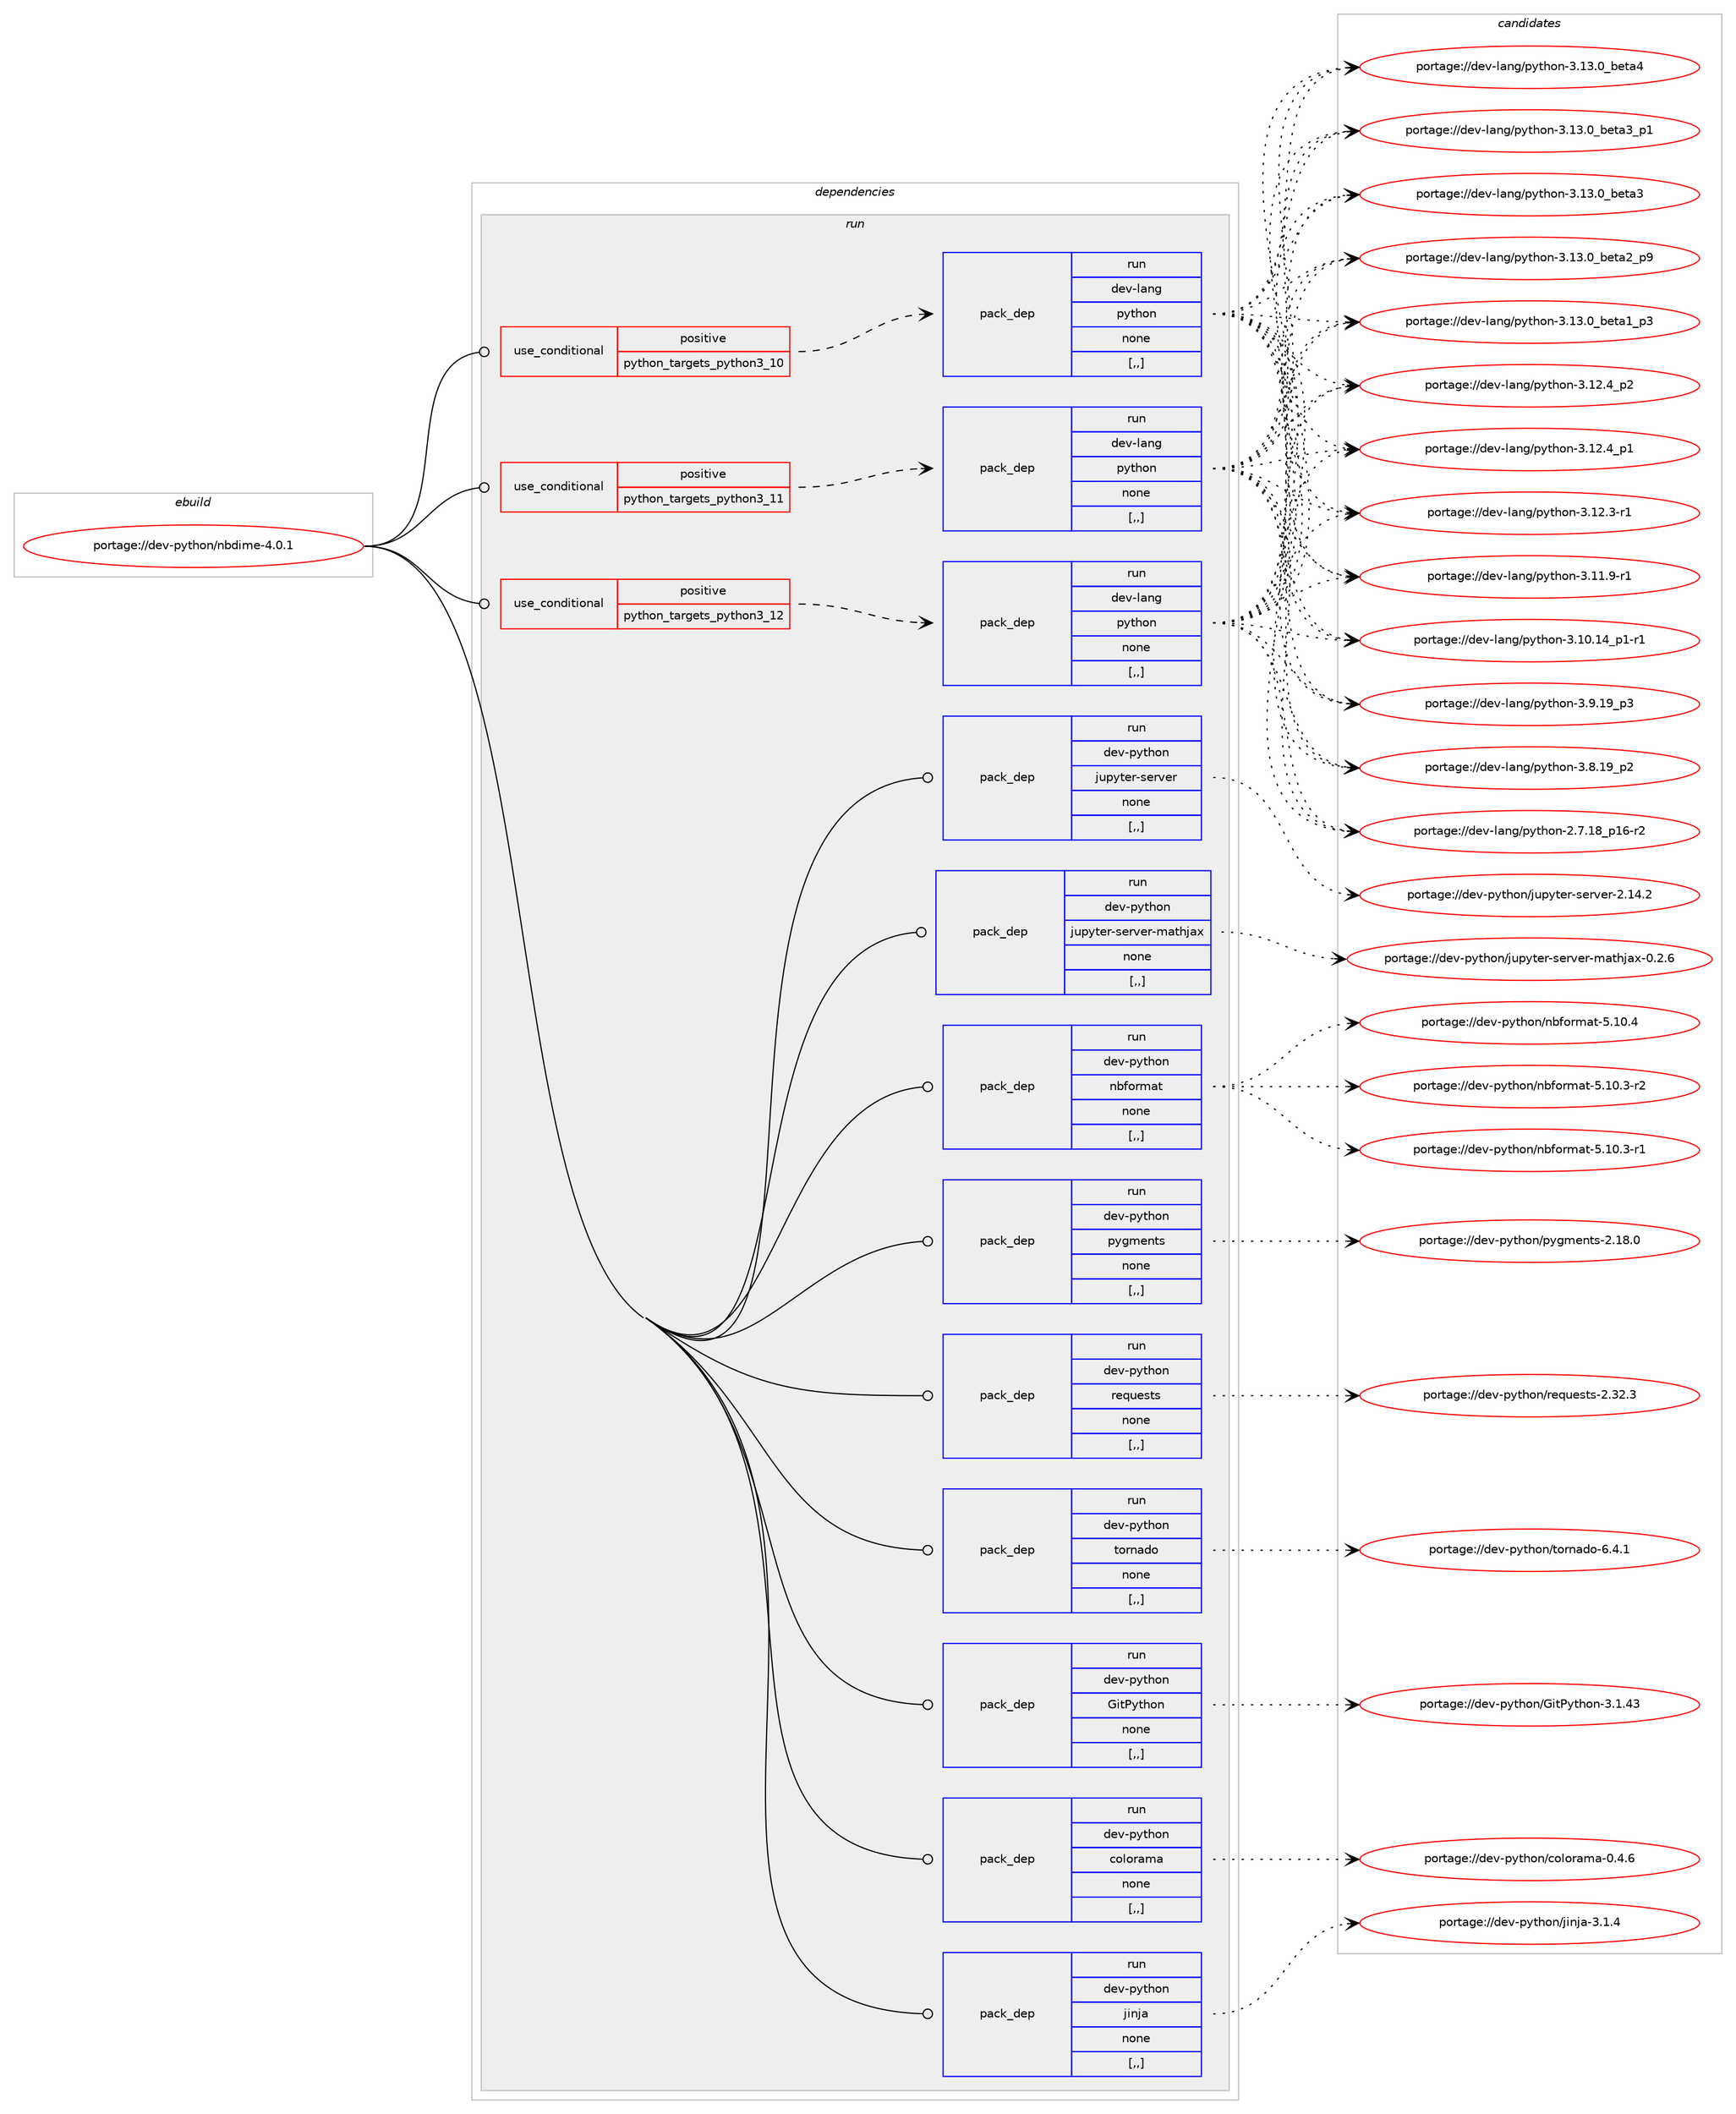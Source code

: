 digraph prolog {

# *************
# Graph options
# *************

newrank=true;
concentrate=true;
compound=true;
graph [rankdir=LR,fontname=Helvetica,fontsize=10,ranksep=1.5];#, ranksep=2.5, nodesep=0.2];
edge  [arrowhead=vee];
node  [fontname=Helvetica,fontsize=10];

# **********
# The ebuild
# **********

subgraph cluster_leftcol {
color=gray;
label=<<i>ebuild</i>>;
id [label="portage://dev-python/nbdime-4.0.1", color=red, width=4, href="../dev-python/nbdime-4.0.1.svg"];
}

# ****************
# The dependencies
# ****************

subgraph cluster_midcol {
color=gray;
label=<<i>dependencies</i>>;
subgraph cluster_compile {
fillcolor="#eeeeee";
style=filled;
label=<<i>compile</i>>;
}
subgraph cluster_compileandrun {
fillcolor="#eeeeee";
style=filled;
label=<<i>compile and run</i>>;
}
subgraph cluster_run {
fillcolor="#eeeeee";
style=filled;
label=<<i>run</i>>;
subgraph cond35240 {
dependency152481 [label=<<TABLE BORDER="0" CELLBORDER="1" CELLSPACING="0" CELLPADDING="4"><TR><TD ROWSPAN="3" CELLPADDING="10">use_conditional</TD></TR><TR><TD>positive</TD></TR><TR><TD>python_targets_python3_10</TD></TR></TABLE>>, shape=none, color=red];
subgraph pack115991 {
dependency152482 [label=<<TABLE BORDER="0" CELLBORDER="1" CELLSPACING="0" CELLPADDING="4" WIDTH="220"><TR><TD ROWSPAN="6" CELLPADDING="30">pack_dep</TD></TR><TR><TD WIDTH="110">run</TD></TR><TR><TD>dev-lang</TD></TR><TR><TD>python</TD></TR><TR><TD>none</TD></TR><TR><TD>[,,]</TD></TR></TABLE>>, shape=none, color=blue];
}
dependency152481:e -> dependency152482:w [weight=20,style="dashed",arrowhead="vee"];
}
id:e -> dependency152481:w [weight=20,style="solid",arrowhead="odot"];
subgraph cond35241 {
dependency152483 [label=<<TABLE BORDER="0" CELLBORDER="1" CELLSPACING="0" CELLPADDING="4"><TR><TD ROWSPAN="3" CELLPADDING="10">use_conditional</TD></TR><TR><TD>positive</TD></TR><TR><TD>python_targets_python3_11</TD></TR></TABLE>>, shape=none, color=red];
subgraph pack115992 {
dependency152484 [label=<<TABLE BORDER="0" CELLBORDER="1" CELLSPACING="0" CELLPADDING="4" WIDTH="220"><TR><TD ROWSPAN="6" CELLPADDING="30">pack_dep</TD></TR><TR><TD WIDTH="110">run</TD></TR><TR><TD>dev-lang</TD></TR><TR><TD>python</TD></TR><TR><TD>none</TD></TR><TR><TD>[,,]</TD></TR></TABLE>>, shape=none, color=blue];
}
dependency152483:e -> dependency152484:w [weight=20,style="dashed",arrowhead="vee"];
}
id:e -> dependency152483:w [weight=20,style="solid",arrowhead="odot"];
subgraph cond35242 {
dependency152485 [label=<<TABLE BORDER="0" CELLBORDER="1" CELLSPACING="0" CELLPADDING="4"><TR><TD ROWSPAN="3" CELLPADDING="10">use_conditional</TD></TR><TR><TD>positive</TD></TR><TR><TD>python_targets_python3_12</TD></TR></TABLE>>, shape=none, color=red];
subgraph pack115993 {
dependency152486 [label=<<TABLE BORDER="0" CELLBORDER="1" CELLSPACING="0" CELLPADDING="4" WIDTH="220"><TR><TD ROWSPAN="6" CELLPADDING="30">pack_dep</TD></TR><TR><TD WIDTH="110">run</TD></TR><TR><TD>dev-lang</TD></TR><TR><TD>python</TD></TR><TR><TD>none</TD></TR><TR><TD>[,,]</TD></TR></TABLE>>, shape=none, color=blue];
}
dependency152485:e -> dependency152486:w [weight=20,style="dashed",arrowhead="vee"];
}
id:e -> dependency152485:w [weight=20,style="solid",arrowhead="odot"];
subgraph pack115994 {
dependency152487 [label=<<TABLE BORDER="0" CELLBORDER="1" CELLSPACING="0" CELLPADDING="4" WIDTH="220"><TR><TD ROWSPAN="6" CELLPADDING="30">pack_dep</TD></TR><TR><TD WIDTH="110">run</TD></TR><TR><TD>dev-python</TD></TR><TR><TD>GitPython</TD></TR><TR><TD>none</TD></TR><TR><TD>[,,]</TD></TR></TABLE>>, shape=none, color=blue];
}
id:e -> dependency152487:w [weight=20,style="solid",arrowhead="odot"];
subgraph pack115995 {
dependency152488 [label=<<TABLE BORDER="0" CELLBORDER="1" CELLSPACING="0" CELLPADDING="4" WIDTH="220"><TR><TD ROWSPAN="6" CELLPADDING="30">pack_dep</TD></TR><TR><TD WIDTH="110">run</TD></TR><TR><TD>dev-python</TD></TR><TR><TD>colorama</TD></TR><TR><TD>none</TD></TR><TR><TD>[,,]</TD></TR></TABLE>>, shape=none, color=blue];
}
id:e -> dependency152488:w [weight=20,style="solid",arrowhead="odot"];
subgraph pack115996 {
dependency152489 [label=<<TABLE BORDER="0" CELLBORDER="1" CELLSPACING="0" CELLPADDING="4" WIDTH="220"><TR><TD ROWSPAN="6" CELLPADDING="30">pack_dep</TD></TR><TR><TD WIDTH="110">run</TD></TR><TR><TD>dev-python</TD></TR><TR><TD>jinja</TD></TR><TR><TD>none</TD></TR><TR><TD>[,,]</TD></TR></TABLE>>, shape=none, color=blue];
}
id:e -> dependency152489:w [weight=20,style="solid",arrowhead="odot"];
subgraph pack115997 {
dependency152490 [label=<<TABLE BORDER="0" CELLBORDER="1" CELLSPACING="0" CELLPADDING="4" WIDTH="220"><TR><TD ROWSPAN="6" CELLPADDING="30">pack_dep</TD></TR><TR><TD WIDTH="110">run</TD></TR><TR><TD>dev-python</TD></TR><TR><TD>jupyter-server</TD></TR><TR><TD>none</TD></TR><TR><TD>[,,]</TD></TR></TABLE>>, shape=none, color=blue];
}
id:e -> dependency152490:w [weight=20,style="solid",arrowhead="odot"];
subgraph pack115998 {
dependency152491 [label=<<TABLE BORDER="0" CELLBORDER="1" CELLSPACING="0" CELLPADDING="4" WIDTH="220"><TR><TD ROWSPAN="6" CELLPADDING="30">pack_dep</TD></TR><TR><TD WIDTH="110">run</TD></TR><TR><TD>dev-python</TD></TR><TR><TD>jupyter-server-mathjax</TD></TR><TR><TD>none</TD></TR><TR><TD>[,,]</TD></TR></TABLE>>, shape=none, color=blue];
}
id:e -> dependency152491:w [weight=20,style="solid",arrowhead="odot"];
subgraph pack115999 {
dependency152492 [label=<<TABLE BORDER="0" CELLBORDER="1" CELLSPACING="0" CELLPADDING="4" WIDTH="220"><TR><TD ROWSPAN="6" CELLPADDING="30">pack_dep</TD></TR><TR><TD WIDTH="110">run</TD></TR><TR><TD>dev-python</TD></TR><TR><TD>nbformat</TD></TR><TR><TD>none</TD></TR><TR><TD>[,,]</TD></TR></TABLE>>, shape=none, color=blue];
}
id:e -> dependency152492:w [weight=20,style="solid",arrowhead="odot"];
subgraph pack116000 {
dependency152493 [label=<<TABLE BORDER="0" CELLBORDER="1" CELLSPACING="0" CELLPADDING="4" WIDTH="220"><TR><TD ROWSPAN="6" CELLPADDING="30">pack_dep</TD></TR><TR><TD WIDTH="110">run</TD></TR><TR><TD>dev-python</TD></TR><TR><TD>pygments</TD></TR><TR><TD>none</TD></TR><TR><TD>[,,]</TD></TR></TABLE>>, shape=none, color=blue];
}
id:e -> dependency152493:w [weight=20,style="solid",arrowhead="odot"];
subgraph pack116001 {
dependency152494 [label=<<TABLE BORDER="0" CELLBORDER="1" CELLSPACING="0" CELLPADDING="4" WIDTH="220"><TR><TD ROWSPAN="6" CELLPADDING="30">pack_dep</TD></TR><TR><TD WIDTH="110">run</TD></TR><TR><TD>dev-python</TD></TR><TR><TD>requests</TD></TR><TR><TD>none</TD></TR><TR><TD>[,,]</TD></TR></TABLE>>, shape=none, color=blue];
}
id:e -> dependency152494:w [weight=20,style="solid",arrowhead="odot"];
subgraph pack116002 {
dependency152495 [label=<<TABLE BORDER="0" CELLBORDER="1" CELLSPACING="0" CELLPADDING="4" WIDTH="220"><TR><TD ROWSPAN="6" CELLPADDING="30">pack_dep</TD></TR><TR><TD WIDTH="110">run</TD></TR><TR><TD>dev-python</TD></TR><TR><TD>tornado</TD></TR><TR><TD>none</TD></TR><TR><TD>[,,]</TD></TR></TABLE>>, shape=none, color=blue];
}
id:e -> dependency152495:w [weight=20,style="solid",arrowhead="odot"];
}
}

# **************
# The candidates
# **************

subgraph cluster_choices {
rank=same;
color=gray;
label=<<i>candidates</i>>;

subgraph choice115991 {
color=black;
nodesep=1;
choice1001011184510897110103471121211161041111104551464951464895981011169752 [label="portage://dev-lang/python-3.13.0_beta4", color=red, width=4,href="../dev-lang/python-3.13.0_beta4.svg"];
choice10010111845108971101034711212111610411111045514649514648959810111697519511249 [label="portage://dev-lang/python-3.13.0_beta3_p1", color=red, width=4,href="../dev-lang/python-3.13.0_beta3_p1.svg"];
choice1001011184510897110103471121211161041111104551464951464895981011169751 [label="portage://dev-lang/python-3.13.0_beta3", color=red, width=4,href="../dev-lang/python-3.13.0_beta3.svg"];
choice10010111845108971101034711212111610411111045514649514648959810111697509511257 [label="portage://dev-lang/python-3.13.0_beta2_p9", color=red, width=4,href="../dev-lang/python-3.13.0_beta2_p9.svg"];
choice10010111845108971101034711212111610411111045514649514648959810111697499511251 [label="portage://dev-lang/python-3.13.0_beta1_p3", color=red, width=4,href="../dev-lang/python-3.13.0_beta1_p3.svg"];
choice100101118451089711010347112121116104111110455146495046529511250 [label="portage://dev-lang/python-3.12.4_p2", color=red, width=4,href="../dev-lang/python-3.12.4_p2.svg"];
choice100101118451089711010347112121116104111110455146495046529511249 [label="portage://dev-lang/python-3.12.4_p1", color=red, width=4,href="../dev-lang/python-3.12.4_p1.svg"];
choice100101118451089711010347112121116104111110455146495046514511449 [label="portage://dev-lang/python-3.12.3-r1", color=red, width=4,href="../dev-lang/python-3.12.3-r1.svg"];
choice100101118451089711010347112121116104111110455146494946574511449 [label="portage://dev-lang/python-3.11.9-r1", color=red, width=4,href="../dev-lang/python-3.11.9-r1.svg"];
choice100101118451089711010347112121116104111110455146494846495295112494511449 [label="portage://dev-lang/python-3.10.14_p1-r1", color=red, width=4,href="../dev-lang/python-3.10.14_p1-r1.svg"];
choice100101118451089711010347112121116104111110455146574649579511251 [label="portage://dev-lang/python-3.9.19_p3", color=red, width=4,href="../dev-lang/python-3.9.19_p3.svg"];
choice100101118451089711010347112121116104111110455146564649579511250 [label="portage://dev-lang/python-3.8.19_p2", color=red, width=4,href="../dev-lang/python-3.8.19_p2.svg"];
choice100101118451089711010347112121116104111110455046554649569511249544511450 [label="portage://dev-lang/python-2.7.18_p16-r2", color=red, width=4,href="../dev-lang/python-2.7.18_p16-r2.svg"];
dependency152482:e -> choice1001011184510897110103471121211161041111104551464951464895981011169752:w [style=dotted,weight="100"];
dependency152482:e -> choice10010111845108971101034711212111610411111045514649514648959810111697519511249:w [style=dotted,weight="100"];
dependency152482:e -> choice1001011184510897110103471121211161041111104551464951464895981011169751:w [style=dotted,weight="100"];
dependency152482:e -> choice10010111845108971101034711212111610411111045514649514648959810111697509511257:w [style=dotted,weight="100"];
dependency152482:e -> choice10010111845108971101034711212111610411111045514649514648959810111697499511251:w [style=dotted,weight="100"];
dependency152482:e -> choice100101118451089711010347112121116104111110455146495046529511250:w [style=dotted,weight="100"];
dependency152482:e -> choice100101118451089711010347112121116104111110455146495046529511249:w [style=dotted,weight="100"];
dependency152482:e -> choice100101118451089711010347112121116104111110455146495046514511449:w [style=dotted,weight="100"];
dependency152482:e -> choice100101118451089711010347112121116104111110455146494946574511449:w [style=dotted,weight="100"];
dependency152482:e -> choice100101118451089711010347112121116104111110455146494846495295112494511449:w [style=dotted,weight="100"];
dependency152482:e -> choice100101118451089711010347112121116104111110455146574649579511251:w [style=dotted,weight="100"];
dependency152482:e -> choice100101118451089711010347112121116104111110455146564649579511250:w [style=dotted,weight="100"];
dependency152482:e -> choice100101118451089711010347112121116104111110455046554649569511249544511450:w [style=dotted,weight="100"];
}
subgraph choice115992 {
color=black;
nodesep=1;
choice1001011184510897110103471121211161041111104551464951464895981011169752 [label="portage://dev-lang/python-3.13.0_beta4", color=red, width=4,href="../dev-lang/python-3.13.0_beta4.svg"];
choice10010111845108971101034711212111610411111045514649514648959810111697519511249 [label="portage://dev-lang/python-3.13.0_beta3_p1", color=red, width=4,href="../dev-lang/python-3.13.0_beta3_p1.svg"];
choice1001011184510897110103471121211161041111104551464951464895981011169751 [label="portage://dev-lang/python-3.13.0_beta3", color=red, width=4,href="../dev-lang/python-3.13.0_beta3.svg"];
choice10010111845108971101034711212111610411111045514649514648959810111697509511257 [label="portage://dev-lang/python-3.13.0_beta2_p9", color=red, width=4,href="../dev-lang/python-3.13.0_beta2_p9.svg"];
choice10010111845108971101034711212111610411111045514649514648959810111697499511251 [label="portage://dev-lang/python-3.13.0_beta1_p3", color=red, width=4,href="../dev-lang/python-3.13.0_beta1_p3.svg"];
choice100101118451089711010347112121116104111110455146495046529511250 [label="portage://dev-lang/python-3.12.4_p2", color=red, width=4,href="../dev-lang/python-3.12.4_p2.svg"];
choice100101118451089711010347112121116104111110455146495046529511249 [label="portage://dev-lang/python-3.12.4_p1", color=red, width=4,href="../dev-lang/python-3.12.4_p1.svg"];
choice100101118451089711010347112121116104111110455146495046514511449 [label="portage://dev-lang/python-3.12.3-r1", color=red, width=4,href="../dev-lang/python-3.12.3-r1.svg"];
choice100101118451089711010347112121116104111110455146494946574511449 [label="portage://dev-lang/python-3.11.9-r1", color=red, width=4,href="../dev-lang/python-3.11.9-r1.svg"];
choice100101118451089711010347112121116104111110455146494846495295112494511449 [label="portage://dev-lang/python-3.10.14_p1-r1", color=red, width=4,href="../dev-lang/python-3.10.14_p1-r1.svg"];
choice100101118451089711010347112121116104111110455146574649579511251 [label="portage://dev-lang/python-3.9.19_p3", color=red, width=4,href="../dev-lang/python-3.9.19_p3.svg"];
choice100101118451089711010347112121116104111110455146564649579511250 [label="portage://dev-lang/python-3.8.19_p2", color=red, width=4,href="../dev-lang/python-3.8.19_p2.svg"];
choice100101118451089711010347112121116104111110455046554649569511249544511450 [label="portage://dev-lang/python-2.7.18_p16-r2", color=red, width=4,href="../dev-lang/python-2.7.18_p16-r2.svg"];
dependency152484:e -> choice1001011184510897110103471121211161041111104551464951464895981011169752:w [style=dotted,weight="100"];
dependency152484:e -> choice10010111845108971101034711212111610411111045514649514648959810111697519511249:w [style=dotted,weight="100"];
dependency152484:e -> choice1001011184510897110103471121211161041111104551464951464895981011169751:w [style=dotted,weight="100"];
dependency152484:e -> choice10010111845108971101034711212111610411111045514649514648959810111697509511257:w [style=dotted,weight="100"];
dependency152484:e -> choice10010111845108971101034711212111610411111045514649514648959810111697499511251:w [style=dotted,weight="100"];
dependency152484:e -> choice100101118451089711010347112121116104111110455146495046529511250:w [style=dotted,weight="100"];
dependency152484:e -> choice100101118451089711010347112121116104111110455146495046529511249:w [style=dotted,weight="100"];
dependency152484:e -> choice100101118451089711010347112121116104111110455146495046514511449:w [style=dotted,weight="100"];
dependency152484:e -> choice100101118451089711010347112121116104111110455146494946574511449:w [style=dotted,weight="100"];
dependency152484:e -> choice100101118451089711010347112121116104111110455146494846495295112494511449:w [style=dotted,weight="100"];
dependency152484:e -> choice100101118451089711010347112121116104111110455146574649579511251:w [style=dotted,weight="100"];
dependency152484:e -> choice100101118451089711010347112121116104111110455146564649579511250:w [style=dotted,weight="100"];
dependency152484:e -> choice100101118451089711010347112121116104111110455046554649569511249544511450:w [style=dotted,weight="100"];
}
subgraph choice115993 {
color=black;
nodesep=1;
choice1001011184510897110103471121211161041111104551464951464895981011169752 [label="portage://dev-lang/python-3.13.0_beta4", color=red, width=4,href="../dev-lang/python-3.13.0_beta4.svg"];
choice10010111845108971101034711212111610411111045514649514648959810111697519511249 [label="portage://dev-lang/python-3.13.0_beta3_p1", color=red, width=4,href="../dev-lang/python-3.13.0_beta3_p1.svg"];
choice1001011184510897110103471121211161041111104551464951464895981011169751 [label="portage://dev-lang/python-3.13.0_beta3", color=red, width=4,href="../dev-lang/python-3.13.0_beta3.svg"];
choice10010111845108971101034711212111610411111045514649514648959810111697509511257 [label="portage://dev-lang/python-3.13.0_beta2_p9", color=red, width=4,href="../dev-lang/python-3.13.0_beta2_p9.svg"];
choice10010111845108971101034711212111610411111045514649514648959810111697499511251 [label="portage://dev-lang/python-3.13.0_beta1_p3", color=red, width=4,href="../dev-lang/python-3.13.0_beta1_p3.svg"];
choice100101118451089711010347112121116104111110455146495046529511250 [label="portage://dev-lang/python-3.12.4_p2", color=red, width=4,href="../dev-lang/python-3.12.4_p2.svg"];
choice100101118451089711010347112121116104111110455146495046529511249 [label="portage://dev-lang/python-3.12.4_p1", color=red, width=4,href="../dev-lang/python-3.12.4_p1.svg"];
choice100101118451089711010347112121116104111110455146495046514511449 [label="portage://dev-lang/python-3.12.3-r1", color=red, width=4,href="../dev-lang/python-3.12.3-r1.svg"];
choice100101118451089711010347112121116104111110455146494946574511449 [label="portage://dev-lang/python-3.11.9-r1", color=red, width=4,href="../dev-lang/python-3.11.9-r1.svg"];
choice100101118451089711010347112121116104111110455146494846495295112494511449 [label="portage://dev-lang/python-3.10.14_p1-r1", color=red, width=4,href="../dev-lang/python-3.10.14_p1-r1.svg"];
choice100101118451089711010347112121116104111110455146574649579511251 [label="portage://dev-lang/python-3.9.19_p3", color=red, width=4,href="../dev-lang/python-3.9.19_p3.svg"];
choice100101118451089711010347112121116104111110455146564649579511250 [label="portage://dev-lang/python-3.8.19_p2", color=red, width=4,href="../dev-lang/python-3.8.19_p2.svg"];
choice100101118451089711010347112121116104111110455046554649569511249544511450 [label="portage://dev-lang/python-2.7.18_p16-r2", color=red, width=4,href="../dev-lang/python-2.7.18_p16-r2.svg"];
dependency152486:e -> choice1001011184510897110103471121211161041111104551464951464895981011169752:w [style=dotted,weight="100"];
dependency152486:e -> choice10010111845108971101034711212111610411111045514649514648959810111697519511249:w [style=dotted,weight="100"];
dependency152486:e -> choice1001011184510897110103471121211161041111104551464951464895981011169751:w [style=dotted,weight="100"];
dependency152486:e -> choice10010111845108971101034711212111610411111045514649514648959810111697509511257:w [style=dotted,weight="100"];
dependency152486:e -> choice10010111845108971101034711212111610411111045514649514648959810111697499511251:w [style=dotted,weight="100"];
dependency152486:e -> choice100101118451089711010347112121116104111110455146495046529511250:w [style=dotted,weight="100"];
dependency152486:e -> choice100101118451089711010347112121116104111110455146495046529511249:w [style=dotted,weight="100"];
dependency152486:e -> choice100101118451089711010347112121116104111110455146495046514511449:w [style=dotted,weight="100"];
dependency152486:e -> choice100101118451089711010347112121116104111110455146494946574511449:w [style=dotted,weight="100"];
dependency152486:e -> choice100101118451089711010347112121116104111110455146494846495295112494511449:w [style=dotted,weight="100"];
dependency152486:e -> choice100101118451089711010347112121116104111110455146574649579511251:w [style=dotted,weight="100"];
dependency152486:e -> choice100101118451089711010347112121116104111110455146564649579511250:w [style=dotted,weight="100"];
dependency152486:e -> choice100101118451089711010347112121116104111110455046554649569511249544511450:w [style=dotted,weight="100"];
}
subgraph choice115994 {
color=black;
nodesep=1;
choice1001011184511212111610411111047711051168012111610411111045514649465251 [label="portage://dev-python/GitPython-3.1.43", color=red, width=4,href="../dev-python/GitPython-3.1.43.svg"];
dependency152487:e -> choice1001011184511212111610411111047711051168012111610411111045514649465251:w [style=dotted,weight="100"];
}
subgraph choice115995 {
color=black;
nodesep=1;
choice1001011184511212111610411111047991111081111149710997454846524654 [label="portage://dev-python/colorama-0.4.6", color=red, width=4,href="../dev-python/colorama-0.4.6.svg"];
dependency152488:e -> choice1001011184511212111610411111047991111081111149710997454846524654:w [style=dotted,weight="100"];
}
subgraph choice115996 {
color=black;
nodesep=1;
choice100101118451121211161041111104710610511010697455146494652 [label="portage://dev-python/jinja-3.1.4", color=red, width=4,href="../dev-python/jinja-3.1.4.svg"];
dependency152489:e -> choice100101118451121211161041111104710610511010697455146494652:w [style=dotted,weight="100"];
}
subgraph choice115997 {
color=black;
nodesep=1;
choice10010111845112121116104111110471061171121211161011144511510111411810111445504649524650 [label="portage://dev-python/jupyter-server-2.14.2", color=red, width=4,href="../dev-python/jupyter-server-2.14.2.svg"];
dependency152490:e -> choice10010111845112121116104111110471061171121211161011144511510111411810111445504649524650:w [style=dotted,weight="100"];
}
subgraph choice115998 {
color=black;
nodesep=1;
choice100101118451121211161041111104710611711212111610111445115101114118101114451099711610410697120454846504654 [label="portage://dev-python/jupyter-server-mathjax-0.2.6", color=red, width=4,href="../dev-python/jupyter-server-mathjax-0.2.6.svg"];
dependency152491:e -> choice100101118451121211161041111104710611711212111610111445115101114118101114451099711610410697120454846504654:w [style=dotted,weight="100"];
}
subgraph choice115999 {
color=black;
nodesep=1;
choice1001011184511212111610411111047110981021111141099711645534649484652 [label="portage://dev-python/nbformat-5.10.4", color=red, width=4,href="../dev-python/nbformat-5.10.4.svg"];
choice10010111845112121116104111110471109810211111410997116455346494846514511450 [label="portage://dev-python/nbformat-5.10.3-r2", color=red, width=4,href="../dev-python/nbformat-5.10.3-r2.svg"];
choice10010111845112121116104111110471109810211111410997116455346494846514511449 [label="portage://dev-python/nbformat-5.10.3-r1", color=red, width=4,href="../dev-python/nbformat-5.10.3-r1.svg"];
dependency152492:e -> choice1001011184511212111610411111047110981021111141099711645534649484652:w [style=dotted,weight="100"];
dependency152492:e -> choice10010111845112121116104111110471109810211111410997116455346494846514511450:w [style=dotted,weight="100"];
dependency152492:e -> choice10010111845112121116104111110471109810211111410997116455346494846514511449:w [style=dotted,weight="100"];
}
subgraph choice116000 {
color=black;
nodesep=1;
choice100101118451121211161041111104711212110310910111011611545504649564648 [label="portage://dev-python/pygments-2.18.0", color=red, width=4,href="../dev-python/pygments-2.18.0.svg"];
dependency152493:e -> choice100101118451121211161041111104711212110310910111011611545504649564648:w [style=dotted,weight="100"];
}
subgraph choice116001 {
color=black;
nodesep=1;
choice100101118451121211161041111104711410111311710111511611545504651504651 [label="portage://dev-python/requests-2.32.3", color=red, width=4,href="../dev-python/requests-2.32.3.svg"];
dependency152494:e -> choice100101118451121211161041111104711410111311710111511611545504651504651:w [style=dotted,weight="100"];
}
subgraph choice116002 {
color=black;
nodesep=1;
choice100101118451121211161041111104711611111411097100111455446524649 [label="portage://dev-python/tornado-6.4.1", color=red, width=4,href="../dev-python/tornado-6.4.1.svg"];
dependency152495:e -> choice100101118451121211161041111104711611111411097100111455446524649:w [style=dotted,weight="100"];
}
}

}
